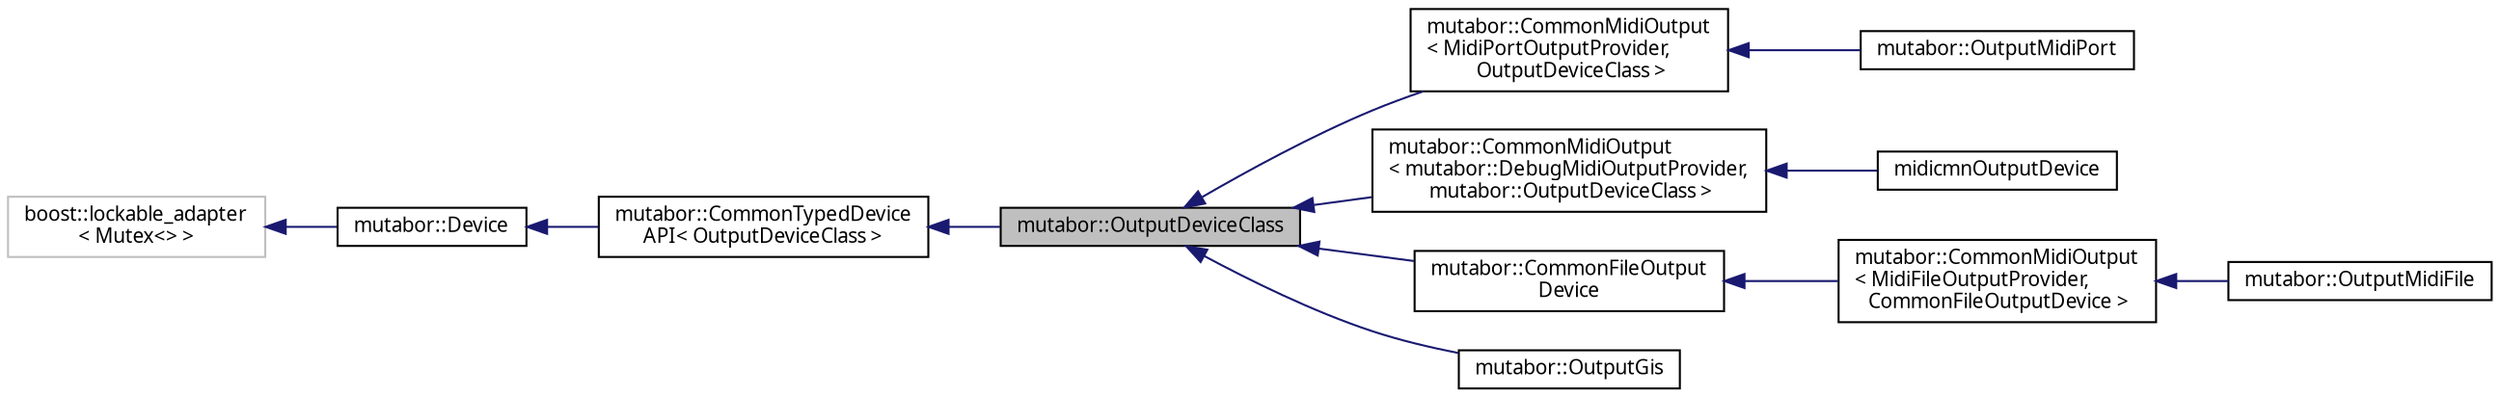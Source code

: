 digraph "mutabor::OutputDeviceClass"
{
  edge [fontname="Sans",fontsize="10",labelfontname="Sans",labelfontsize="10"];
  node [fontname="Sans",fontsize="10",shape=record];
  rankdir="LR";
  Node0 [label="mutabor::OutputDeviceClass",height=0.2,width=0.4,color="black", fillcolor="grey75", style="filled", fontcolor="black"];
  Node1 -> Node0 [dir="back",color="midnightblue",fontsize="10",style="solid",fontname="Sans"];
  Node1 [label="mutabor::CommonTypedDevice\lAPI\< OutputDeviceClass \>",height=0.2,width=0.4,color="black", fillcolor="white", style="filled",URL="$d9/dbf/classmutabor_1_1CommonTypedDeviceAPI.html"];
  Node2 -> Node1 [dir="back",color="midnightblue",fontsize="10",style="solid",fontname="Sans"];
  Node2 [label="mutabor::Device",height=0.2,width=0.4,color="black", fillcolor="white", style="filled",URL="$db/db4/classmutabor_1_1Device.html"];
  Node3 -> Node2 [dir="back",color="midnightblue",fontsize="10",style="solid",fontname="Sans"];
  Node3 [label="boost::lockable_adapter\l\< Mutex\<\> \>",height=0.2,width=0.4,color="grey75", fillcolor="white", style="filled"];
  Node0 -> Node4 [dir="back",color="midnightblue",fontsize="10",style="solid",fontname="Sans"];
  Node4 [label="mutabor::CommonMidiOutput\l\< MidiPortOutputProvider,\l OutputDeviceClass \>",height=0.2,width=0.4,color="black", fillcolor="white", style="filled",URL="$dd/df5/classmutabor_1_1CommonMidiOutput.html"];
  Node4 -> Node5 [dir="back",color="midnightblue",fontsize="10",style="solid",fontname="Sans"];
  Node5 [label="mutabor::OutputMidiPort",height=0.2,width=0.4,color="black", fillcolor="white", style="filled",URL="$d7/d7b/classmutabor_1_1OutputMidiPort.html"];
  Node0 -> Node6 [dir="back",color="midnightblue",fontsize="10",style="solid",fontname="Sans"];
  Node6 [label="mutabor::CommonMidiOutput\l\< mutabor::DebugMidiOutputProvider,\l mutabor::OutputDeviceClass \>",height=0.2,width=0.4,color="black", fillcolor="white", style="filled",URL="$dd/df5/classmutabor_1_1CommonMidiOutput.html"];
  Node6 -> Node7 [dir="back",color="midnightblue",fontsize="10",style="solid",fontname="Sans"];
  Node7 [label="midicmnOutputDevice",height=0.2,width=0.4,color="black", fillcolor="white", style="filled",URL="$d7/df5/classmidicmnOutputDevice.html",tooltip="not for headers "];
  Node0 -> Node8 [dir="back",color="midnightblue",fontsize="10",style="solid",fontname="Sans"];
  Node8 [label="mutabor::CommonFileOutput\lDevice",height=0.2,width=0.4,color="black", fillcolor="white", style="filled",URL="$d5/d27/classmutabor_1_1CommonFileOutputDevice.html"];
  Node8 -> Node9 [dir="back",color="midnightblue",fontsize="10",style="solid",fontname="Sans"];
  Node9 [label="mutabor::CommonMidiOutput\l\< MidiFileOutputProvider,\l CommonFileOutputDevice \>",height=0.2,width=0.4,color="black", fillcolor="white", style="filled",URL="$dd/df5/classmutabor_1_1CommonMidiOutput.html"];
  Node9 -> Node10 [dir="back",color="midnightblue",fontsize="10",style="solid",fontname="Sans"];
  Node10 [label="mutabor::OutputMidiFile",height=0.2,width=0.4,color="black", fillcolor="white", style="filled",URL="$d5/d5f/classmutabor_1_1OutputMidiFile.html"];
  Node0 -> Node11 [dir="back",color="midnightblue",fontsize="10",style="solid",fontname="Sans"];
  Node11 [label="mutabor::OutputGis",height=0.2,width=0.4,color="black", fillcolor="white", style="filled",URL="$dd/de6/classmutabor_1_1OutputGis.html"];
}
